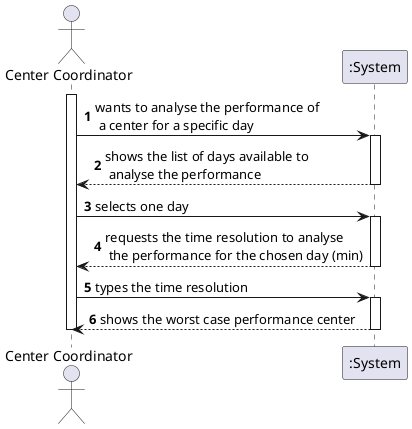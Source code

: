 @startuml
autonumber
actor "Center Coordinator" as CCord

activate CCord
CCord -> ":System" : wants to analyse the performance of \n a center for a specific day
activate ":System"
":System" --> CCord : shows the list of days available to \n analyse the performance
deactivate ":System"

CCord -> ":System" : selects one day
activate ":System"
":System" --> CCord : requests the time resolution to analyse \n the performance for the chosen day (min)
deactivate ":System"

CCord -> ":System" : types the time resolution
activate ":System"
":System" --> CCord : shows the worst case performance center
deactivate ":System"

deactivate CCord

@enduml